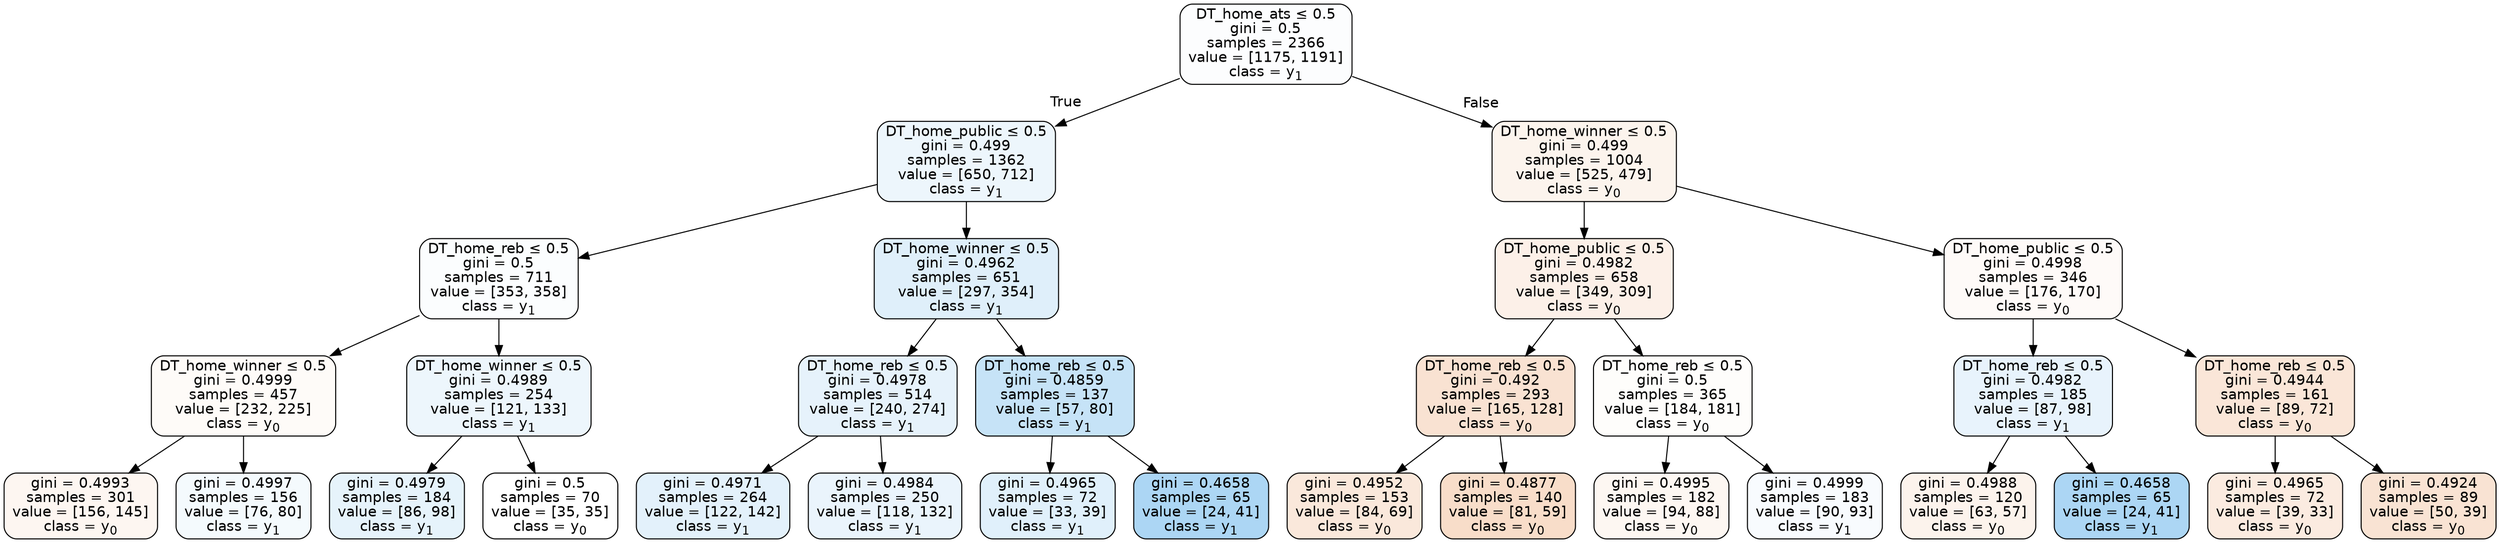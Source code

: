 digraph Tree {
node [shape=box, style="filled, rounded", color="black", fontname=helvetica] ;
edge [fontname=helvetica] ;
0 [label=<DT_home_ats &le; 0.5<br/>gini = 0.5<br/>samples = 2366<br/>value = [1175, 1191]<br/>class = y<SUB>1</SUB>>, fillcolor="#399de503"] ;
1 [label=<DT_home_public &le; 0.5<br/>gini = 0.499<br/>samples = 1362<br/>value = [650, 712]<br/>class = y<SUB>1</SUB>>, fillcolor="#399de516"] ;
0 -> 1 [labeldistance=2.5, labelangle=45, headlabel="True"] ;
2 [label=<DT_home_reb &le; 0.5<br/>gini = 0.5<br/>samples = 711<br/>value = [353, 358]<br/>class = y<SUB>1</SUB>>, fillcolor="#399de504"] ;
1 -> 2 ;
3 [label=<DT_home_winner &le; 0.5<br/>gini = 0.4999<br/>samples = 457<br/>value = [232, 225]<br/>class = y<SUB>0</SUB>>, fillcolor="#e5813908"] ;
2 -> 3 ;
4 [label=<gini = 0.4993<br/>samples = 301<br/>value = [156, 145]<br/>class = y<SUB>0</SUB>>, fillcolor="#e5813912"] ;
3 -> 4 ;
5 [label=<gini = 0.4997<br/>samples = 156<br/>value = [76, 80]<br/>class = y<SUB>1</SUB>>, fillcolor="#399de50d"] ;
3 -> 5 ;
6 [label=<DT_home_winner &le; 0.5<br/>gini = 0.4989<br/>samples = 254<br/>value = [121, 133]<br/>class = y<SUB>1</SUB>>, fillcolor="#399de517"] ;
2 -> 6 ;
7 [label=<gini = 0.4979<br/>samples = 184<br/>value = [86, 98]<br/>class = y<SUB>1</SUB>>, fillcolor="#399de51f"] ;
6 -> 7 ;
8 [label=<gini = 0.5<br/>samples = 70<br/>value = [35, 35]<br/>class = y<SUB>0</SUB>>, fillcolor="#e5813900"] ;
6 -> 8 ;
9 [label=<DT_home_winner &le; 0.5<br/>gini = 0.4962<br/>samples = 651<br/>value = [297, 354]<br/>class = y<SUB>1</SUB>>, fillcolor="#399de529"] ;
1 -> 9 ;
10 [label=<DT_home_reb &le; 0.5<br/>gini = 0.4978<br/>samples = 514<br/>value = [240, 274]<br/>class = y<SUB>1</SUB>>, fillcolor="#399de520"] ;
9 -> 10 ;
11 [label=<gini = 0.4971<br/>samples = 264<br/>value = [122, 142]<br/>class = y<SUB>1</SUB>>, fillcolor="#399de524"] ;
10 -> 11 ;
12 [label=<gini = 0.4984<br/>samples = 250<br/>value = [118, 132]<br/>class = y<SUB>1</SUB>>, fillcolor="#399de51b"] ;
10 -> 12 ;
13 [label=<DT_home_reb &le; 0.5<br/>gini = 0.4859<br/>samples = 137<br/>value = [57, 80]<br/>class = y<SUB>1</SUB>>, fillcolor="#399de549"] ;
9 -> 13 ;
14 [label=<gini = 0.4965<br/>samples = 72<br/>value = [33, 39]<br/>class = y<SUB>1</SUB>>, fillcolor="#399de527"] ;
13 -> 14 ;
15 [label=<gini = 0.4658<br/>samples = 65<br/>value = [24, 41]<br/>class = y<SUB>1</SUB>>, fillcolor="#399de56a"] ;
13 -> 15 ;
16 [label=<DT_home_winner &le; 0.5<br/>gini = 0.499<br/>samples = 1004<br/>value = [525, 479]<br/>class = y<SUB>0</SUB>>, fillcolor="#e5813916"] ;
0 -> 16 [labeldistance=2.5, labelangle=-45, headlabel="False"] ;
17 [label=<DT_home_public &le; 0.5<br/>gini = 0.4982<br/>samples = 658<br/>value = [349, 309]<br/>class = y<SUB>0</SUB>>, fillcolor="#e581391d"] ;
16 -> 17 ;
18 [label=<DT_home_reb &le; 0.5<br/>gini = 0.492<br/>samples = 293<br/>value = [165, 128]<br/>class = y<SUB>0</SUB>>, fillcolor="#e5813939"] ;
17 -> 18 ;
19 [label=<gini = 0.4952<br/>samples = 153<br/>value = [84, 69]<br/>class = y<SUB>0</SUB>>, fillcolor="#e581392e"] ;
18 -> 19 ;
20 [label=<gini = 0.4877<br/>samples = 140<br/>value = [81, 59]<br/>class = y<SUB>0</SUB>>, fillcolor="#e5813945"] ;
18 -> 20 ;
21 [label=<DT_home_reb &le; 0.5<br/>gini = 0.5<br/>samples = 365<br/>value = [184, 181]<br/>class = y<SUB>0</SUB>>, fillcolor="#e5813904"] ;
17 -> 21 ;
22 [label=<gini = 0.4995<br/>samples = 182<br/>value = [94, 88]<br/>class = y<SUB>0</SUB>>, fillcolor="#e5813910"] ;
21 -> 22 ;
23 [label=<gini = 0.4999<br/>samples = 183<br/>value = [90, 93]<br/>class = y<SUB>1</SUB>>, fillcolor="#399de508"] ;
21 -> 23 ;
24 [label=<DT_home_public &le; 0.5<br/>gini = 0.4998<br/>samples = 346<br/>value = [176, 170]<br/>class = y<SUB>0</SUB>>, fillcolor="#e5813909"] ;
16 -> 24 ;
25 [label=<DT_home_reb &le; 0.5<br/>gini = 0.4982<br/>samples = 185<br/>value = [87, 98]<br/>class = y<SUB>1</SUB>>, fillcolor="#399de51d"] ;
24 -> 25 ;
26 [label=<gini = 0.4988<br/>samples = 120<br/>value = [63, 57]<br/>class = y<SUB>0</SUB>>, fillcolor="#e5813918"] ;
25 -> 26 ;
27 [label=<gini = 0.4658<br/>samples = 65<br/>value = [24, 41]<br/>class = y<SUB>1</SUB>>, fillcolor="#399de56a"] ;
25 -> 27 ;
28 [label=<DT_home_reb &le; 0.5<br/>gini = 0.4944<br/>samples = 161<br/>value = [89, 72]<br/>class = y<SUB>0</SUB>>, fillcolor="#e5813931"] ;
24 -> 28 ;
29 [label=<gini = 0.4965<br/>samples = 72<br/>value = [39, 33]<br/>class = y<SUB>0</SUB>>, fillcolor="#e5813927"] ;
28 -> 29 ;
30 [label=<gini = 0.4924<br/>samples = 89<br/>value = [50, 39]<br/>class = y<SUB>0</SUB>>, fillcolor="#e5813938"] ;
28 -> 30 ;
}